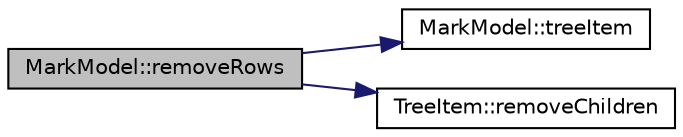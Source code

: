 digraph "MarkModel::removeRows"
{
  edge [fontname="Helvetica",fontsize="10",labelfontname="Helvetica",labelfontsize="10"];
  node [fontname="Helvetica",fontsize="10",shape=record];
  rankdir="LR";
  Node205 [label="MarkModel::removeRows",height=0.2,width=0.4,color="black", fillcolor="grey75", style="filled", fontcolor="black"];
  Node205 -> Node206 [color="midnightblue",fontsize="10",style="solid",fontname="Helvetica"];
  Node206 [label="MarkModel::treeItem",height=0.2,width=0.4,color="black", fillcolor="white", style="filled",URL="$class_mark_model.html#a6c38bcb4d3dee2fa69c4db2c681cf613",tooltip="This is a function to get the internal data structure from index. "];
  Node205 -> Node207 [color="midnightblue",fontsize="10",style="solid",fontname="Helvetica"];
  Node207 [label="TreeItem::removeChildren",height=0.2,width=0.4,color="black", fillcolor="white", style="filled",URL="$class_tree_item.html#a5dfab5561cd6c8dd36a940bce5456c99"];
}
